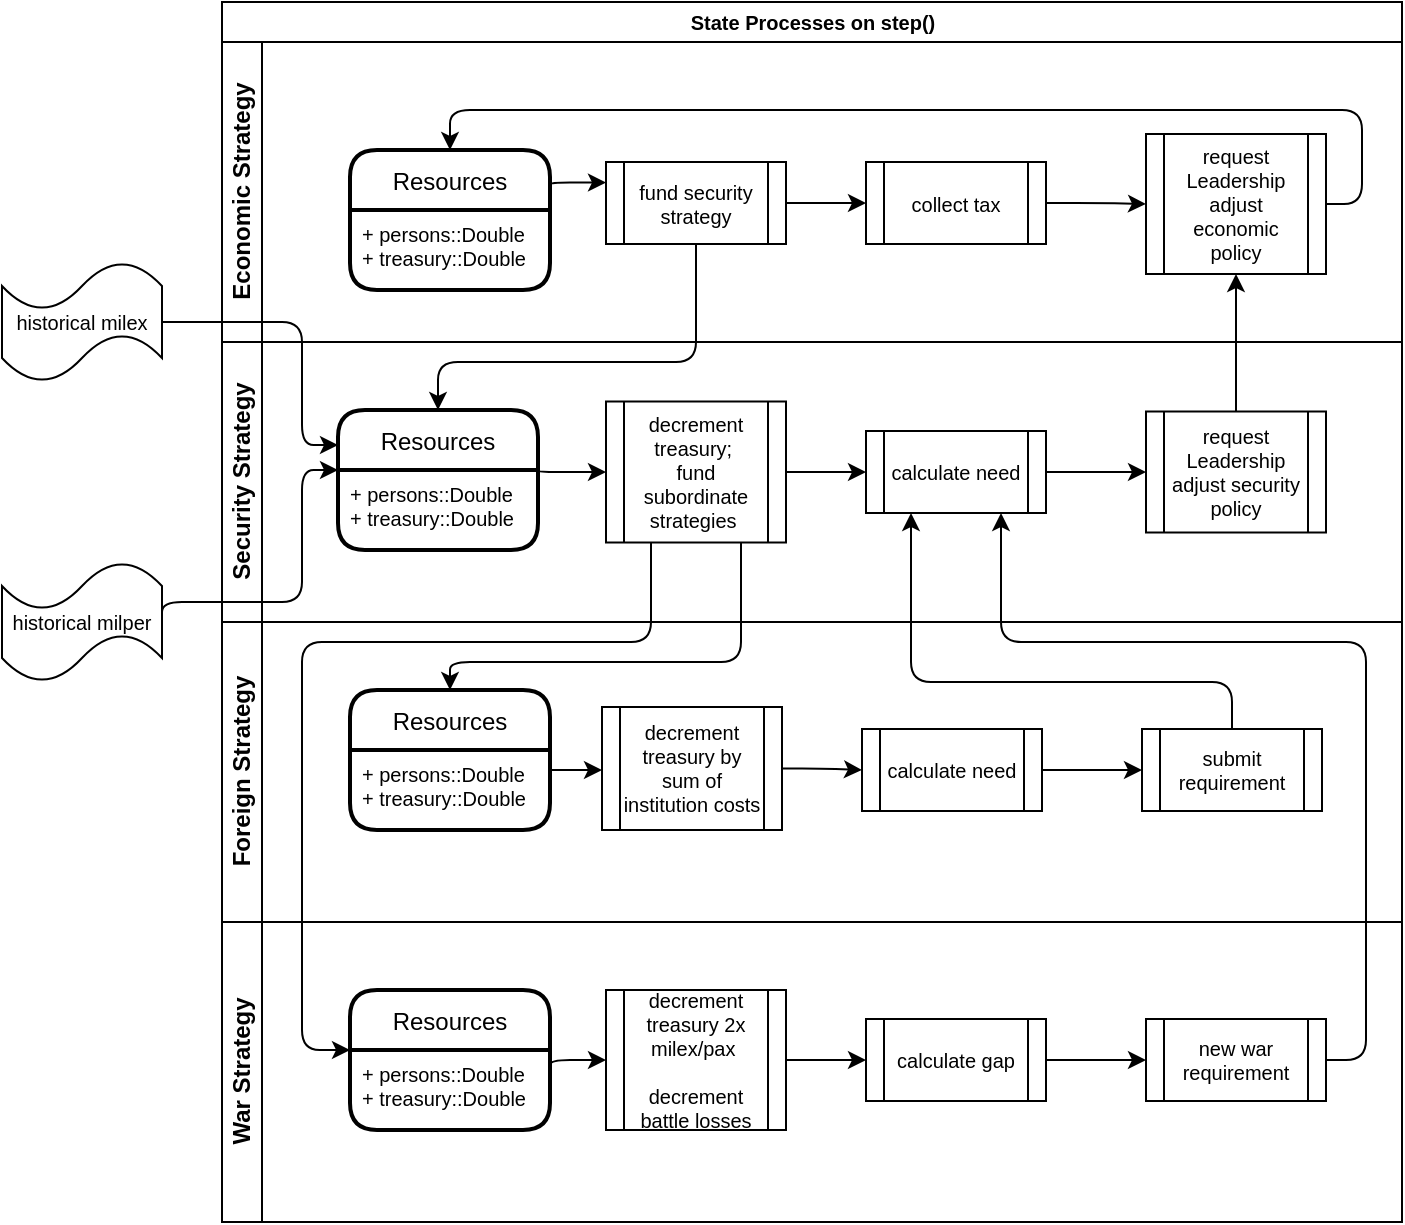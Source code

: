 <mxfile version="14.2.4" type="github">
  <diagram id="kgpKYQtTHZ0yAKxKKP6v" name="Page-1">
    <mxGraphModel dx="1670" dy="588" grid="1" gridSize="10" guides="1" tooltips="1" connect="1" arrows="1" fold="1" page="1" pageScale="1" pageWidth="850" pageHeight="1100" math="0" shadow="0">
      <root>
        <mxCell id="0" />
        <mxCell id="1" parent="0" />
        <mxCell id="M4vrQAM-CyEcKXVPgh3F-21" value="State Processes on step()" style="swimlane;html=1;childLayout=stackLayout;resizeParent=1;resizeParentMax=0;horizontal=1;startSize=20;horizontalStack=0;rounded=0;sketch=0;fontSize=10;" vertex="1" parent="1">
          <mxGeometry x="120" y="50" width="590" height="460" as="geometry" />
        </mxCell>
        <mxCell id="M4vrQAM-CyEcKXVPgh3F-22" value="Economic Strategy" style="swimlane;html=1;startSize=20;horizontal=0;" vertex="1" parent="M4vrQAM-CyEcKXVPgh3F-21">
          <mxGeometry y="20" width="590" height="150" as="geometry" />
        </mxCell>
        <mxCell id="M4vrQAM-CyEcKXVPgh3F-47" style="edgeStyle=orthogonalEdgeStyle;curved=0;rounded=1;sketch=0;orthogonalLoop=1;jettySize=auto;html=1;exitX=1;exitY=0.25;exitDx=0;exitDy=0;entryX=0;entryY=0.25;entryDx=0;entryDy=0;fontSize=10;" edge="1" parent="M4vrQAM-CyEcKXVPgh3F-22" source="M4vrQAM-CyEcKXVPgh3F-27" target="M4vrQAM-CyEcKXVPgh3F-39">
          <mxGeometry relative="1" as="geometry">
            <Array as="points">
              <mxPoint x="164" y="70" />
            </Array>
          </mxGeometry>
        </mxCell>
        <mxCell id="M4vrQAM-CyEcKXVPgh3F-27" value="Resources" style="swimlane;childLayout=stackLayout;horizontal=1;startSize=30;horizontalStack=0;rounded=1;fontSize=12;fontStyle=0;strokeWidth=2;resizeParent=0;resizeLast=1;shadow=0;dashed=0;align=center;sketch=0;" vertex="1" parent="M4vrQAM-CyEcKXVPgh3F-22">
          <mxGeometry x="64" y="54" width="100" height="70" as="geometry" />
        </mxCell>
        <mxCell id="M4vrQAM-CyEcKXVPgh3F-28" value="+ persons::Double&#xa;+ treasury::Double" style="align=left;strokeColor=none;fillColor=none;spacingLeft=4;fontSize=10;verticalAlign=top;resizable=0;rotatable=0;part=1;" vertex="1" parent="M4vrQAM-CyEcKXVPgh3F-27">
          <mxGeometry y="30" width="100" height="40" as="geometry" />
        </mxCell>
        <mxCell id="M4vrQAM-CyEcKXVPgh3F-39" value="fund security strategy" style="shape=process;whiteSpace=wrap;html=1;backgroundOutline=1;rounded=0;sketch=0;fontSize=10;" vertex="1" parent="M4vrQAM-CyEcKXVPgh3F-22">
          <mxGeometry x="192" y="60" width="90" height="41" as="geometry" />
        </mxCell>
        <mxCell id="M4vrQAM-CyEcKXVPgh3F-40" value="collect tax" style="shape=process;whiteSpace=wrap;html=1;backgroundOutline=1;rounded=0;sketch=0;fontSize=10;" vertex="1" parent="M4vrQAM-CyEcKXVPgh3F-22">
          <mxGeometry x="322" y="60" width="90" height="41" as="geometry" />
        </mxCell>
        <mxCell id="M4vrQAM-CyEcKXVPgh3F-41" value="" style="edgeStyle=orthogonalEdgeStyle;curved=0;rounded=1;sketch=0;orthogonalLoop=1;jettySize=auto;html=1;fontSize=10;" edge="1" parent="M4vrQAM-CyEcKXVPgh3F-22" source="M4vrQAM-CyEcKXVPgh3F-39" target="M4vrQAM-CyEcKXVPgh3F-40">
          <mxGeometry relative="1" as="geometry" />
        </mxCell>
        <mxCell id="M4vrQAM-CyEcKXVPgh3F-44" style="edgeStyle=orthogonalEdgeStyle;curved=0;rounded=1;sketch=0;orthogonalLoop=1;jettySize=auto;html=1;exitX=1;exitY=0.5;exitDx=0;exitDy=0;entryX=0.5;entryY=0;entryDx=0;entryDy=0;fontSize=10;" edge="1" parent="M4vrQAM-CyEcKXVPgh3F-22" source="M4vrQAM-CyEcKXVPgh3F-42" target="M4vrQAM-CyEcKXVPgh3F-27">
          <mxGeometry relative="1" as="geometry">
            <Array as="points">
              <mxPoint x="570" y="81" />
              <mxPoint x="570" y="34" />
              <mxPoint x="114" y="34" />
            </Array>
          </mxGeometry>
        </mxCell>
        <mxCell id="M4vrQAM-CyEcKXVPgh3F-42" value="request Leadership adjust economic policy" style="shape=process;whiteSpace=wrap;html=1;backgroundOutline=1;rounded=0;sketch=0;fontSize=10;" vertex="1" parent="M4vrQAM-CyEcKXVPgh3F-22">
          <mxGeometry x="462" y="46" width="90" height="70" as="geometry" />
        </mxCell>
        <mxCell id="M4vrQAM-CyEcKXVPgh3F-43" value="" style="edgeStyle=orthogonalEdgeStyle;curved=0;rounded=1;sketch=0;orthogonalLoop=1;jettySize=auto;html=1;fontSize=10;" edge="1" parent="M4vrQAM-CyEcKXVPgh3F-22" source="M4vrQAM-CyEcKXVPgh3F-40" target="M4vrQAM-CyEcKXVPgh3F-42">
          <mxGeometry relative="1" as="geometry" />
        </mxCell>
        <mxCell id="M4vrQAM-CyEcKXVPgh3F-23" value="Security Strategy" style="swimlane;html=1;startSize=20;horizontal=0;" vertex="1" parent="M4vrQAM-CyEcKXVPgh3F-21">
          <mxGeometry y="170" width="590" height="140" as="geometry" />
        </mxCell>
        <mxCell id="M4vrQAM-CyEcKXVPgh3F-66" style="edgeStyle=orthogonalEdgeStyle;curved=0;rounded=1;sketch=0;orthogonalLoop=1;jettySize=auto;html=1;fontSize=10;exitX=1;exitY=0;exitDx=0;exitDy=0;entryX=0;entryY=0.5;entryDx=0;entryDy=0;" edge="1" parent="M4vrQAM-CyEcKXVPgh3F-23" source="M4vrQAM-CyEcKXVPgh3F-31" target="M4vrQAM-CyEcKXVPgh3F-48">
          <mxGeometry relative="1" as="geometry">
            <mxPoint x="180" y="69" as="sourcePoint" />
            <mxPoint x="180" y="75" as="targetPoint" />
            <Array as="points">
              <mxPoint x="158" y="65" />
            </Array>
          </mxGeometry>
        </mxCell>
        <mxCell id="M4vrQAM-CyEcKXVPgh3F-30" value="Resources" style="swimlane;childLayout=stackLayout;horizontal=1;startSize=30;horizontalStack=0;rounded=1;fontSize=12;fontStyle=0;strokeWidth=2;resizeParent=0;resizeLast=1;shadow=0;dashed=0;align=center;sketch=0;" vertex="1" parent="M4vrQAM-CyEcKXVPgh3F-23">
          <mxGeometry x="58" y="34" width="100" height="70" as="geometry" />
        </mxCell>
        <mxCell id="M4vrQAM-CyEcKXVPgh3F-31" value="+ persons::Double&#xa;+ treasury::Double" style="align=left;strokeColor=none;fillColor=none;spacingLeft=4;fontSize=10;verticalAlign=top;resizable=0;rotatable=0;part=1;" vertex="1" parent="M4vrQAM-CyEcKXVPgh3F-30">
          <mxGeometry y="30" width="100" height="40" as="geometry" />
        </mxCell>
        <mxCell id="M4vrQAM-CyEcKXVPgh3F-48" value="decrement treasury;&amp;nbsp;&lt;br&gt;fund subordinate strategies&amp;nbsp;" style="shape=process;whiteSpace=wrap;html=1;backgroundOutline=1;rounded=0;sketch=0;fontSize=10;" vertex="1" parent="M4vrQAM-CyEcKXVPgh3F-23">
          <mxGeometry x="192" y="29.75" width="90" height="70.5" as="geometry" />
        </mxCell>
        <mxCell id="M4vrQAM-CyEcKXVPgh3F-49" value="calculate need" style="shape=process;whiteSpace=wrap;html=1;backgroundOutline=1;rounded=0;sketch=0;fontSize=10;" vertex="1" parent="M4vrQAM-CyEcKXVPgh3F-23">
          <mxGeometry x="322" y="44.5" width="90" height="41" as="geometry" />
        </mxCell>
        <mxCell id="M4vrQAM-CyEcKXVPgh3F-50" value="" style="edgeStyle=orthogonalEdgeStyle;curved=0;rounded=1;sketch=0;orthogonalLoop=1;jettySize=auto;html=1;fontSize=10;" edge="1" parent="M4vrQAM-CyEcKXVPgh3F-23" source="M4vrQAM-CyEcKXVPgh3F-48" target="M4vrQAM-CyEcKXVPgh3F-49">
          <mxGeometry relative="1" as="geometry" />
        </mxCell>
        <mxCell id="M4vrQAM-CyEcKXVPgh3F-51" value="request Leadership adjust security policy" style="shape=process;whiteSpace=wrap;html=1;backgroundOutline=1;rounded=0;sketch=0;fontSize=10;" vertex="1" parent="M4vrQAM-CyEcKXVPgh3F-23">
          <mxGeometry x="462" y="34.75" width="90" height="60.5" as="geometry" />
        </mxCell>
        <mxCell id="M4vrQAM-CyEcKXVPgh3F-52" value="" style="edgeStyle=orthogonalEdgeStyle;curved=0;rounded=1;sketch=0;orthogonalLoop=1;jettySize=auto;html=1;fontSize=10;" edge="1" parent="M4vrQAM-CyEcKXVPgh3F-23" source="M4vrQAM-CyEcKXVPgh3F-49" target="M4vrQAM-CyEcKXVPgh3F-51">
          <mxGeometry relative="1" as="geometry" />
        </mxCell>
        <mxCell id="M4vrQAM-CyEcKXVPgh3F-24" value="Foreign Strategy" style="swimlane;html=1;startSize=20;horizontal=0;" vertex="1" parent="M4vrQAM-CyEcKXVPgh3F-21">
          <mxGeometry y="310" width="590" height="150" as="geometry" />
        </mxCell>
        <mxCell id="M4vrQAM-CyEcKXVPgh3F-33" value="Resources" style="swimlane;childLayout=stackLayout;horizontal=1;startSize=30;horizontalStack=0;rounded=1;fontSize=12;fontStyle=0;strokeWidth=2;resizeParent=0;resizeLast=1;shadow=0;dashed=0;align=center;sketch=0;" vertex="1" parent="M4vrQAM-CyEcKXVPgh3F-24">
          <mxGeometry x="64" y="34" width="100" height="70" as="geometry" />
        </mxCell>
        <mxCell id="M4vrQAM-CyEcKXVPgh3F-34" value="+ persons::Double&#xa;+ treasury::Double" style="align=left;strokeColor=none;fillColor=none;spacingLeft=4;fontSize=10;verticalAlign=top;resizable=0;rotatable=0;part=1;" vertex="1" parent="M4vrQAM-CyEcKXVPgh3F-33">
          <mxGeometry y="30" width="100" height="40" as="geometry" />
        </mxCell>
        <mxCell id="M4vrQAM-CyEcKXVPgh3F-36" value="War Strategy" style="swimlane;html=1;startSize=20;horizontal=0;" vertex="1" parent="M4vrQAM-CyEcKXVPgh3F-24">
          <mxGeometry y="150" width="590" height="150" as="geometry" />
        </mxCell>
        <mxCell id="M4vrQAM-CyEcKXVPgh3F-37" value="Resources" style="swimlane;childLayout=stackLayout;horizontal=1;startSize=30;horizontalStack=0;rounded=1;fontSize=12;fontStyle=0;strokeWidth=2;resizeParent=0;resizeLast=1;shadow=0;dashed=0;align=center;sketch=0;" vertex="1" parent="M4vrQAM-CyEcKXVPgh3F-36">
          <mxGeometry x="64" y="34" width="100" height="70" as="geometry" />
        </mxCell>
        <mxCell id="M4vrQAM-CyEcKXVPgh3F-38" value="+ persons::Double&#xa;+ treasury::Double" style="align=left;strokeColor=none;fillColor=none;spacingLeft=4;fontSize=10;verticalAlign=top;resizable=0;rotatable=0;part=1;" vertex="1" parent="M4vrQAM-CyEcKXVPgh3F-37">
          <mxGeometry y="30" width="100" height="40" as="geometry" />
        </mxCell>
        <mxCell id="M4vrQAM-CyEcKXVPgh3F-58" value="decrement treasury 2x milex/pax&amp;nbsp;&lt;br&gt;&lt;br&gt;decrement battle losses" style="shape=process;whiteSpace=wrap;html=1;backgroundOutline=1;rounded=0;sketch=0;fontSize=10;" vertex="1" parent="M4vrQAM-CyEcKXVPgh3F-36">
          <mxGeometry x="192" y="34" width="90" height="70" as="geometry" />
        </mxCell>
        <mxCell id="M4vrQAM-CyEcKXVPgh3F-59" value="calculate gap" style="shape=process;whiteSpace=wrap;html=1;backgroundOutline=1;rounded=0;sketch=0;fontSize=10;" vertex="1" parent="M4vrQAM-CyEcKXVPgh3F-36">
          <mxGeometry x="322" y="48.5" width="90" height="41" as="geometry" />
        </mxCell>
        <mxCell id="M4vrQAM-CyEcKXVPgh3F-60" value="" style="edgeStyle=orthogonalEdgeStyle;curved=0;rounded=1;sketch=0;orthogonalLoop=1;jettySize=auto;html=1;fontSize=10;" edge="1" parent="M4vrQAM-CyEcKXVPgh3F-36" source="M4vrQAM-CyEcKXVPgh3F-58" target="M4vrQAM-CyEcKXVPgh3F-59">
          <mxGeometry relative="1" as="geometry" />
        </mxCell>
        <mxCell id="M4vrQAM-CyEcKXVPgh3F-61" value="new war requirement" style="shape=process;whiteSpace=wrap;html=1;backgroundOutline=1;rounded=0;sketch=0;fontSize=10;" vertex="1" parent="M4vrQAM-CyEcKXVPgh3F-36">
          <mxGeometry x="462" y="48.5" width="90" height="41" as="geometry" />
        </mxCell>
        <mxCell id="M4vrQAM-CyEcKXVPgh3F-62" value="" style="edgeStyle=orthogonalEdgeStyle;curved=0;rounded=1;sketch=0;orthogonalLoop=1;jettySize=auto;html=1;fontSize=10;" edge="1" parent="M4vrQAM-CyEcKXVPgh3F-36" source="M4vrQAM-CyEcKXVPgh3F-59" target="M4vrQAM-CyEcKXVPgh3F-61">
          <mxGeometry relative="1" as="geometry" />
        </mxCell>
        <mxCell id="M4vrQAM-CyEcKXVPgh3F-70" style="edgeStyle=orthogonalEdgeStyle;curved=0;rounded=1;sketch=0;orthogonalLoop=1;jettySize=auto;html=1;exitX=1;exitY=0.25;exitDx=0;exitDy=0;entryX=0;entryY=0.5;entryDx=0;entryDy=0;fontSize=10;" edge="1" parent="M4vrQAM-CyEcKXVPgh3F-36" source="M4vrQAM-CyEcKXVPgh3F-38" target="M4vrQAM-CyEcKXVPgh3F-58">
          <mxGeometry relative="1" as="geometry">
            <Array as="points">
              <mxPoint x="164" y="69" />
            </Array>
          </mxGeometry>
        </mxCell>
        <mxCell id="M4vrQAM-CyEcKXVPgh3F-53" value="decrement treasury by sum of institution costs" style="shape=process;whiteSpace=wrap;html=1;backgroundOutline=1;rounded=0;sketch=0;fontSize=10;" vertex="1" parent="M4vrQAM-CyEcKXVPgh3F-24">
          <mxGeometry x="190" y="42.5" width="90" height="61.5" as="geometry" />
        </mxCell>
        <mxCell id="M4vrQAM-CyEcKXVPgh3F-54" value="calculate need" style="shape=process;whiteSpace=wrap;html=1;backgroundOutline=1;rounded=0;sketch=0;fontSize=10;" vertex="1" parent="M4vrQAM-CyEcKXVPgh3F-24">
          <mxGeometry x="320" y="53.5" width="90" height="41" as="geometry" />
        </mxCell>
        <mxCell id="M4vrQAM-CyEcKXVPgh3F-55" value="" style="edgeStyle=orthogonalEdgeStyle;curved=0;rounded=1;sketch=0;orthogonalLoop=1;jettySize=auto;html=1;fontSize=10;" edge="1" parent="M4vrQAM-CyEcKXVPgh3F-24" source="M4vrQAM-CyEcKXVPgh3F-53" target="M4vrQAM-CyEcKXVPgh3F-54">
          <mxGeometry relative="1" as="geometry" />
        </mxCell>
        <mxCell id="M4vrQAM-CyEcKXVPgh3F-56" value="submit requirement" style="shape=process;whiteSpace=wrap;html=1;backgroundOutline=1;rounded=0;sketch=0;fontSize=10;" vertex="1" parent="M4vrQAM-CyEcKXVPgh3F-24">
          <mxGeometry x="460" y="53.5" width="90" height="41" as="geometry" />
        </mxCell>
        <mxCell id="M4vrQAM-CyEcKXVPgh3F-57" value="" style="edgeStyle=orthogonalEdgeStyle;curved=0;rounded=1;sketch=0;orthogonalLoop=1;jettySize=auto;html=1;fontSize=10;" edge="1" parent="M4vrQAM-CyEcKXVPgh3F-24" source="M4vrQAM-CyEcKXVPgh3F-54" target="M4vrQAM-CyEcKXVPgh3F-56">
          <mxGeometry relative="1" as="geometry" />
        </mxCell>
        <mxCell id="M4vrQAM-CyEcKXVPgh3F-69" style="edgeStyle=orthogonalEdgeStyle;curved=0;rounded=1;sketch=0;orthogonalLoop=1;jettySize=auto;html=1;exitX=1;exitY=0.25;exitDx=0;exitDy=0;entryX=0;entryY=0.5;entryDx=0;entryDy=0;fontSize=10;" edge="1" parent="M4vrQAM-CyEcKXVPgh3F-24" source="M4vrQAM-CyEcKXVPgh3F-34" target="M4vrQAM-CyEcKXVPgh3F-53">
          <mxGeometry relative="1" as="geometry" />
        </mxCell>
        <mxCell id="M4vrQAM-CyEcKXVPgh3F-63" style="edgeStyle=orthogonalEdgeStyle;curved=0;rounded=1;sketch=0;orthogonalLoop=1;jettySize=auto;html=1;exitX=0.5;exitY=0;exitDx=0;exitDy=0;fontSize=10;entryX=0.25;entryY=1;entryDx=0;entryDy=0;" edge="1" parent="M4vrQAM-CyEcKXVPgh3F-21" source="M4vrQAM-CyEcKXVPgh3F-56" target="M4vrQAM-CyEcKXVPgh3F-49">
          <mxGeometry relative="1" as="geometry">
            <mxPoint x="345" y="260" as="targetPoint" />
            <Array as="points">
              <mxPoint x="505" y="340" />
              <mxPoint x="345" y="340" />
            </Array>
          </mxGeometry>
        </mxCell>
        <mxCell id="M4vrQAM-CyEcKXVPgh3F-64" style="edgeStyle=orthogonalEdgeStyle;curved=0;rounded=1;sketch=0;orthogonalLoop=1;jettySize=auto;html=1;exitX=1;exitY=0.5;exitDx=0;exitDy=0;entryX=0.75;entryY=1;entryDx=0;entryDy=0;fontSize=10;" edge="1" parent="M4vrQAM-CyEcKXVPgh3F-21" source="M4vrQAM-CyEcKXVPgh3F-61" target="M4vrQAM-CyEcKXVPgh3F-49">
          <mxGeometry relative="1" as="geometry">
            <Array as="points">
              <mxPoint x="572" y="529" />
              <mxPoint x="572" y="320" />
              <mxPoint x="390" y="320" />
            </Array>
          </mxGeometry>
        </mxCell>
        <mxCell id="M4vrQAM-CyEcKXVPgh3F-65" style="edgeStyle=orthogonalEdgeStyle;curved=0;rounded=1;sketch=0;orthogonalLoop=1;jettySize=auto;html=1;exitX=0.5;exitY=1;exitDx=0;exitDy=0;fontSize=10;" edge="1" parent="M4vrQAM-CyEcKXVPgh3F-21" source="M4vrQAM-CyEcKXVPgh3F-39" target="M4vrQAM-CyEcKXVPgh3F-30">
          <mxGeometry relative="1" as="geometry">
            <Array as="points">
              <mxPoint x="237" y="180" />
              <mxPoint x="108" y="180" />
            </Array>
          </mxGeometry>
        </mxCell>
        <mxCell id="M4vrQAM-CyEcKXVPgh3F-67" style="edgeStyle=orthogonalEdgeStyle;curved=0;rounded=1;sketch=0;orthogonalLoop=1;jettySize=auto;html=1;exitX=0.75;exitY=1;exitDx=0;exitDy=0;entryX=0.5;entryY=0;entryDx=0;entryDy=0;fontSize=10;" edge="1" parent="M4vrQAM-CyEcKXVPgh3F-21" source="M4vrQAM-CyEcKXVPgh3F-48" target="M4vrQAM-CyEcKXVPgh3F-33">
          <mxGeometry relative="1" as="geometry">
            <Array as="points">
              <mxPoint x="260" y="330" />
              <mxPoint x="114" y="330" />
            </Array>
          </mxGeometry>
        </mxCell>
        <mxCell id="M4vrQAM-CyEcKXVPgh3F-68" style="edgeStyle=orthogonalEdgeStyle;curved=0;rounded=1;sketch=0;orthogonalLoop=1;jettySize=auto;html=1;exitX=0.25;exitY=1;exitDx=0;exitDy=0;entryX=0;entryY=0;entryDx=0;entryDy=0;fontSize=10;" edge="1" parent="M4vrQAM-CyEcKXVPgh3F-21" source="M4vrQAM-CyEcKXVPgh3F-48" target="M4vrQAM-CyEcKXVPgh3F-38">
          <mxGeometry relative="1" as="geometry">
            <Array as="points">
              <mxPoint x="214" y="320" />
              <mxPoint x="40" y="320" />
              <mxPoint x="40" y="524" />
            </Array>
          </mxGeometry>
        </mxCell>
        <mxCell id="M4vrQAM-CyEcKXVPgh3F-71" style="edgeStyle=orthogonalEdgeStyle;curved=0;rounded=1;sketch=0;orthogonalLoop=1;jettySize=auto;html=1;exitX=0.5;exitY=0;exitDx=0;exitDy=0;entryX=0.5;entryY=1;entryDx=0;entryDy=0;fontSize=10;" edge="1" parent="M4vrQAM-CyEcKXVPgh3F-21" source="M4vrQAM-CyEcKXVPgh3F-51" target="M4vrQAM-CyEcKXVPgh3F-42">
          <mxGeometry relative="1" as="geometry" />
        </mxCell>
        <mxCell id="M4vrQAM-CyEcKXVPgh3F-74" style="edgeStyle=orthogonalEdgeStyle;curved=0;rounded=1;sketch=0;orthogonalLoop=1;jettySize=auto;html=1;exitX=1;exitY=0.5;exitDx=0;exitDy=0;exitPerimeter=0;entryX=0;entryY=0.25;entryDx=0;entryDy=0;fontSize=10;" edge="1" parent="1" source="M4vrQAM-CyEcKXVPgh3F-72" target="M4vrQAM-CyEcKXVPgh3F-30">
          <mxGeometry relative="1" as="geometry">
            <Array as="points">
              <mxPoint x="160" y="210" />
              <mxPoint x="160" y="272" />
            </Array>
          </mxGeometry>
        </mxCell>
        <mxCell id="M4vrQAM-CyEcKXVPgh3F-72" value="historical milex" style="shape=tape;whiteSpace=wrap;html=1;rounded=0;sketch=0;fontSize=10;" vertex="1" parent="1">
          <mxGeometry x="10" y="180" width="80" height="60" as="geometry" />
        </mxCell>
        <mxCell id="M4vrQAM-CyEcKXVPgh3F-75" style="edgeStyle=orthogonalEdgeStyle;curved=0;rounded=1;sketch=0;orthogonalLoop=1;jettySize=auto;html=1;exitX=1;exitY=0.5;exitDx=0;exitDy=0;exitPerimeter=0;entryX=0;entryY=0;entryDx=0;entryDy=0;fontSize=10;" edge="1" parent="1" source="M4vrQAM-CyEcKXVPgh3F-73" target="M4vrQAM-CyEcKXVPgh3F-31">
          <mxGeometry relative="1" as="geometry">
            <Array as="points">
              <mxPoint x="90" y="350" />
              <mxPoint x="160" y="350" />
              <mxPoint x="160" y="284" />
            </Array>
          </mxGeometry>
        </mxCell>
        <mxCell id="M4vrQAM-CyEcKXVPgh3F-73" value="historical milper" style="shape=tape;whiteSpace=wrap;html=1;rounded=0;sketch=0;fontSize=10;" vertex="1" parent="1">
          <mxGeometry x="10" y="330" width="80" height="60" as="geometry" />
        </mxCell>
      </root>
    </mxGraphModel>
  </diagram>
</mxfile>
